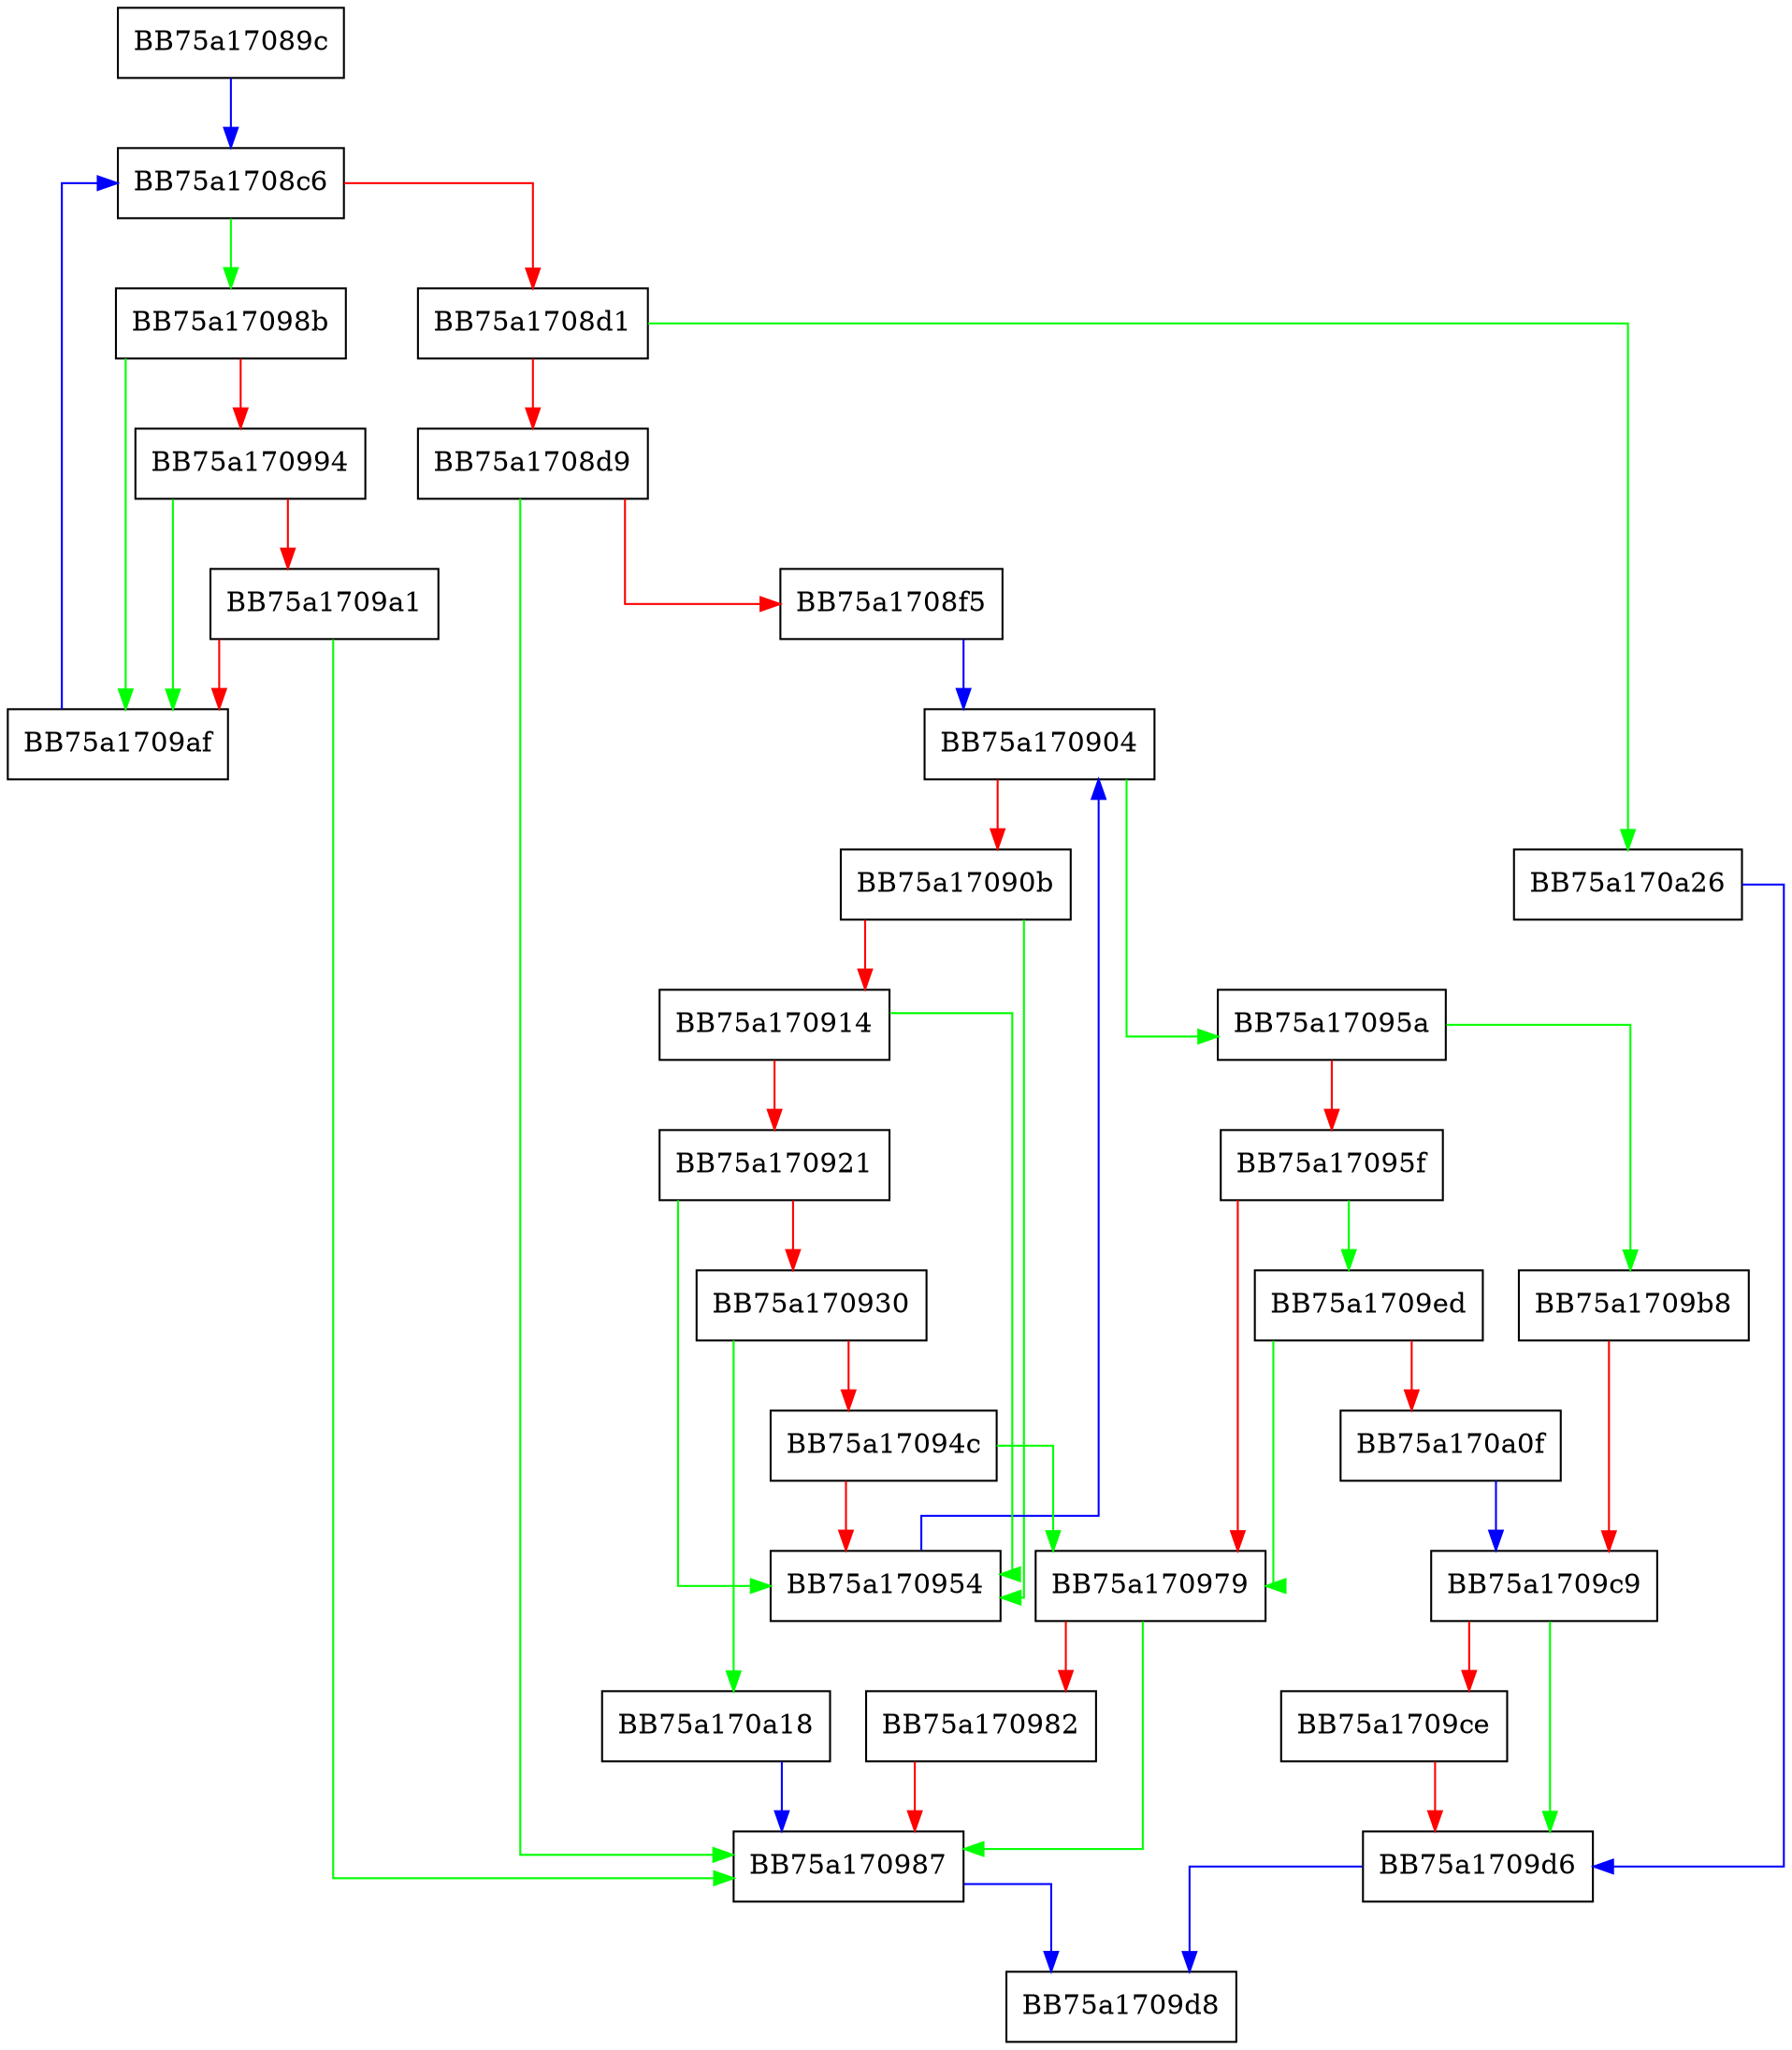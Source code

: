 digraph initByVector {
  node [shape="box"];
  graph [splines=ortho];
  BB75a17089c -> BB75a1708c6 [color="blue"];
  BB75a1708c6 -> BB75a17098b [color="green"];
  BB75a1708c6 -> BB75a1708d1 [color="red"];
  BB75a1708d1 -> BB75a170a26 [color="green"];
  BB75a1708d1 -> BB75a1708d9 [color="red"];
  BB75a1708d9 -> BB75a170987 [color="green"];
  BB75a1708d9 -> BB75a1708f5 [color="red"];
  BB75a1708f5 -> BB75a170904 [color="blue"];
  BB75a170904 -> BB75a17095a [color="green"];
  BB75a170904 -> BB75a17090b [color="red"];
  BB75a17090b -> BB75a170954 [color="green"];
  BB75a17090b -> BB75a170914 [color="red"];
  BB75a170914 -> BB75a170954 [color="green"];
  BB75a170914 -> BB75a170921 [color="red"];
  BB75a170921 -> BB75a170954 [color="green"];
  BB75a170921 -> BB75a170930 [color="red"];
  BB75a170930 -> BB75a170a18 [color="green"];
  BB75a170930 -> BB75a17094c [color="red"];
  BB75a17094c -> BB75a170979 [color="green"];
  BB75a17094c -> BB75a170954 [color="red"];
  BB75a170954 -> BB75a170904 [color="blue"];
  BB75a17095a -> BB75a1709b8 [color="green"];
  BB75a17095a -> BB75a17095f [color="red"];
  BB75a17095f -> BB75a1709ed [color="green"];
  BB75a17095f -> BB75a170979 [color="red"];
  BB75a170979 -> BB75a170987 [color="green"];
  BB75a170979 -> BB75a170982 [color="red"];
  BB75a170982 -> BB75a170987 [color="red"];
  BB75a170987 -> BB75a1709d8 [color="blue"];
  BB75a17098b -> BB75a1709af [color="green"];
  BB75a17098b -> BB75a170994 [color="red"];
  BB75a170994 -> BB75a1709af [color="green"];
  BB75a170994 -> BB75a1709a1 [color="red"];
  BB75a1709a1 -> BB75a170987 [color="green"];
  BB75a1709a1 -> BB75a1709af [color="red"];
  BB75a1709af -> BB75a1708c6 [color="blue"];
  BB75a1709b8 -> BB75a1709c9 [color="red"];
  BB75a1709c9 -> BB75a1709d6 [color="green"];
  BB75a1709c9 -> BB75a1709ce [color="red"];
  BB75a1709ce -> BB75a1709d6 [color="red"];
  BB75a1709d6 -> BB75a1709d8 [color="blue"];
  BB75a1709ed -> BB75a170979 [color="green"];
  BB75a1709ed -> BB75a170a0f [color="red"];
  BB75a170a0f -> BB75a1709c9 [color="blue"];
  BB75a170a18 -> BB75a170987 [color="blue"];
  BB75a170a26 -> BB75a1709d6 [color="blue"];
}